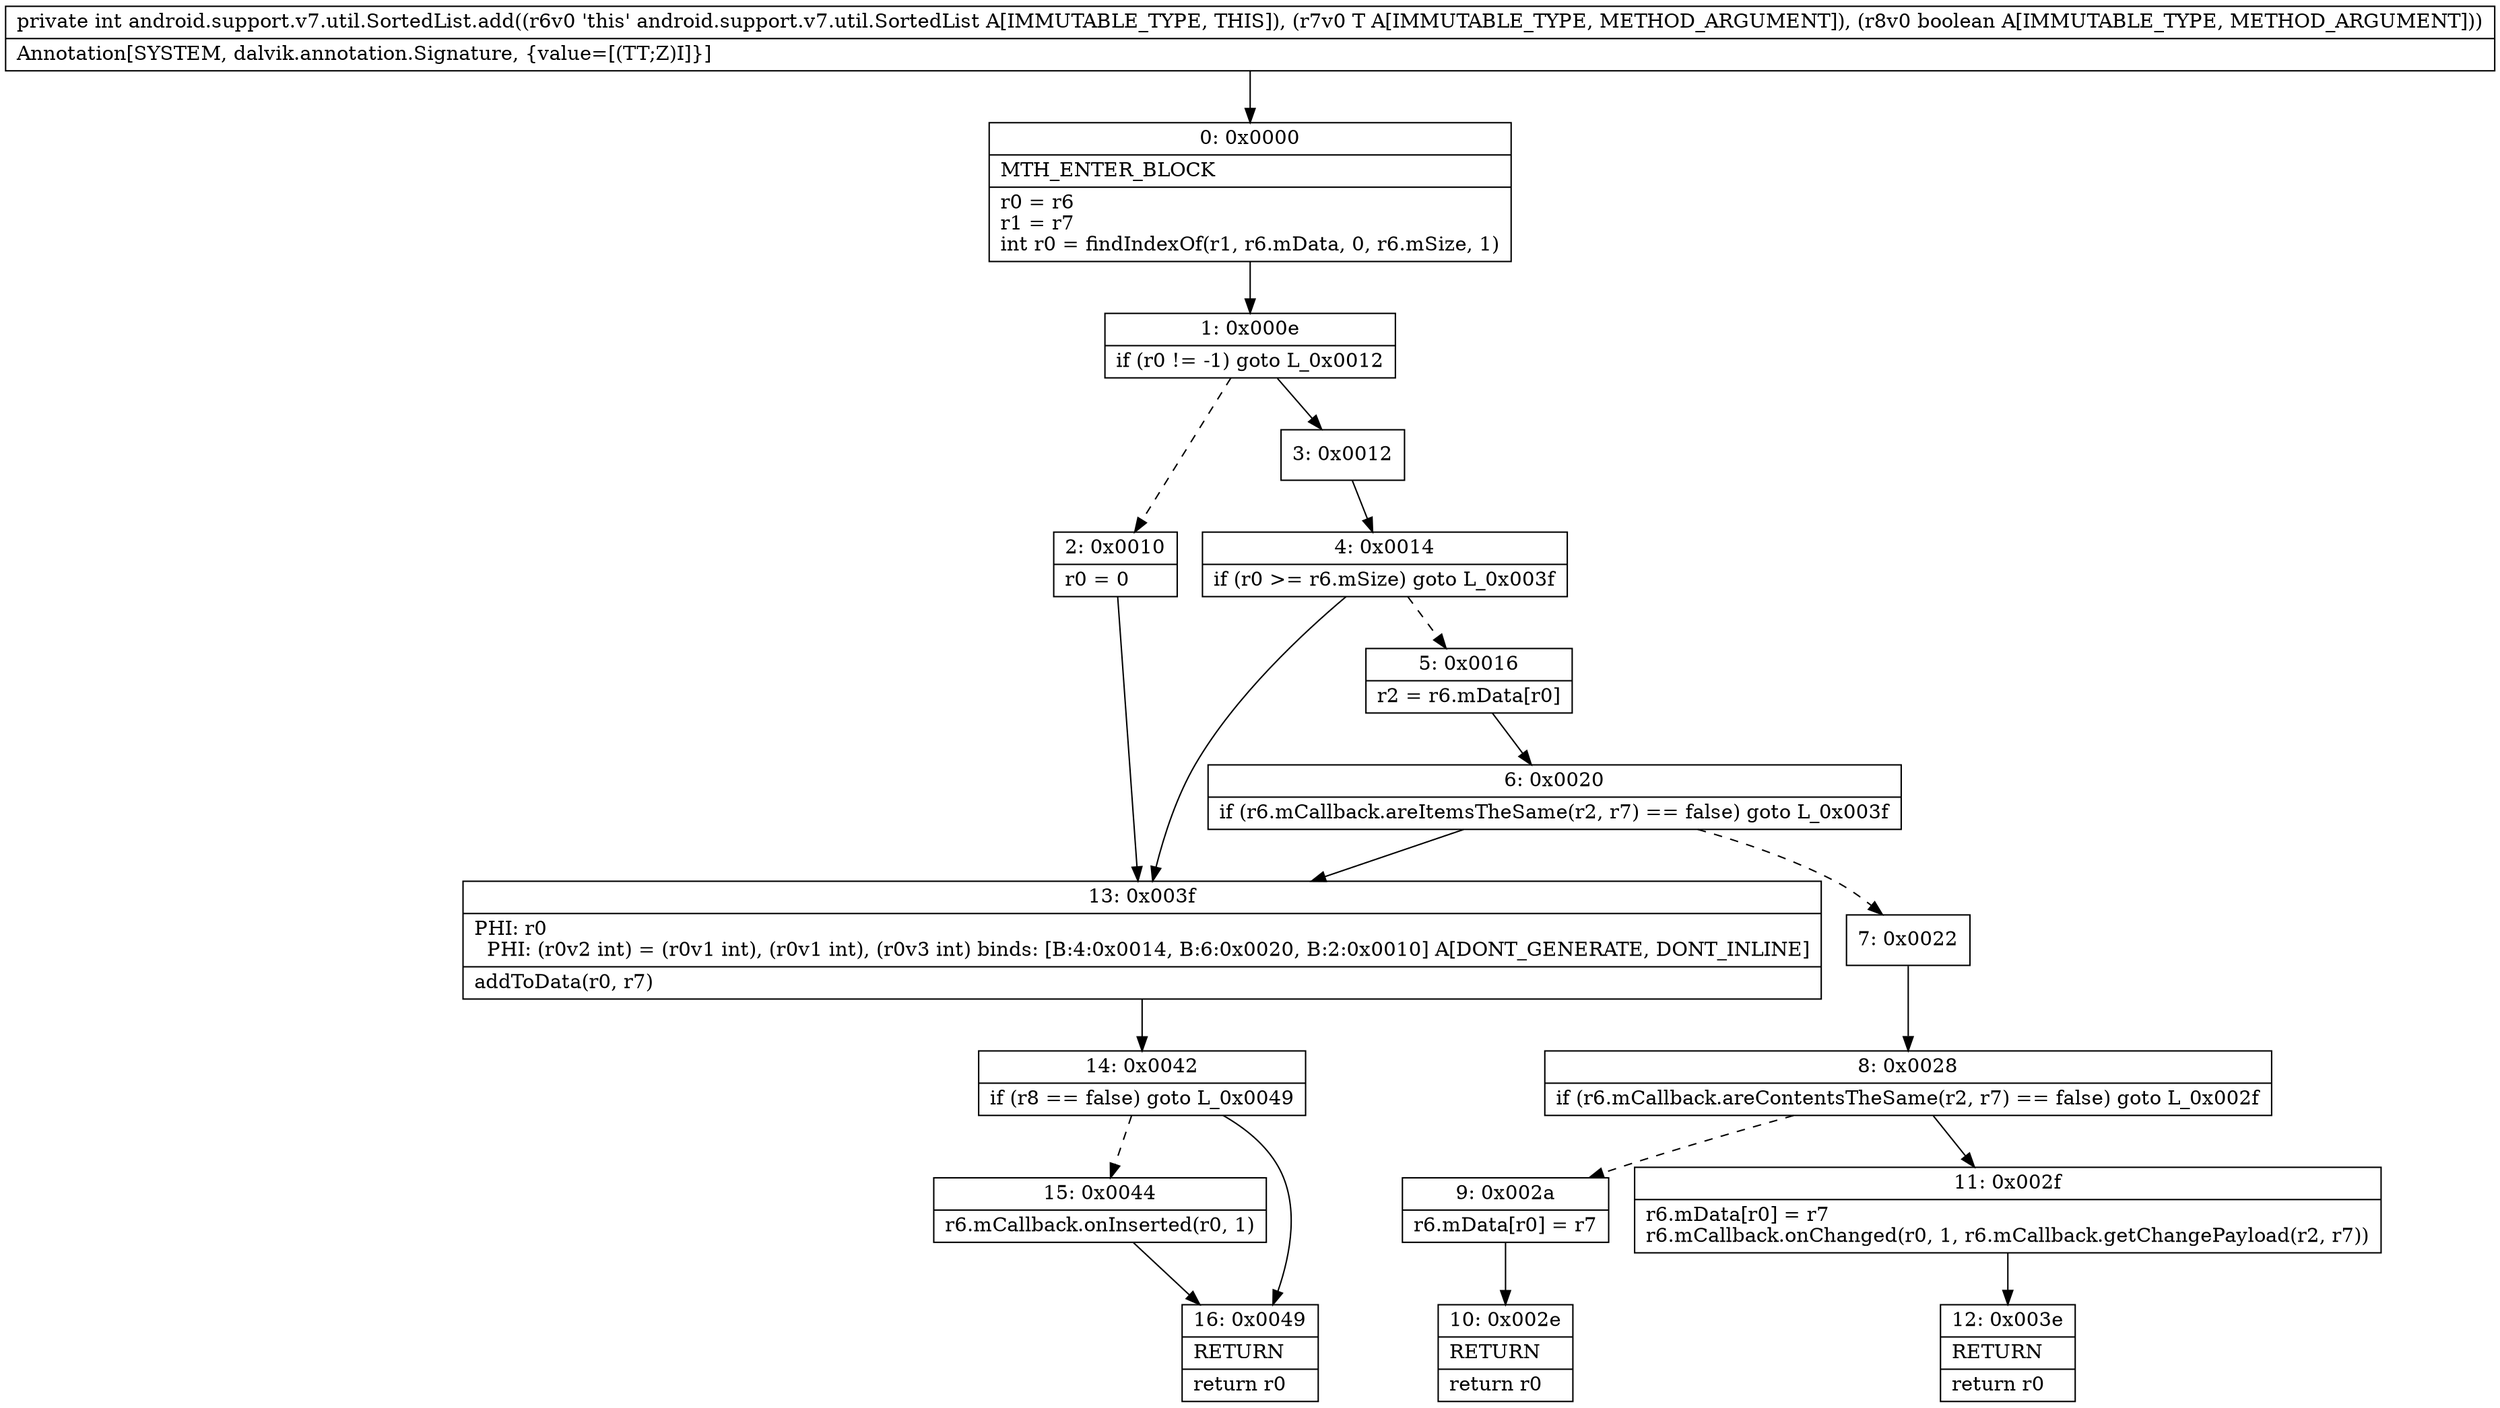 digraph "CFG forandroid.support.v7.util.SortedList.add(Ljava\/lang\/Object;Z)I" {
Node_0 [shape=record,label="{0\:\ 0x0000|MTH_ENTER_BLOCK\l|r0 = r6\lr1 = r7\lint r0 = findIndexOf(r1, r6.mData, 0, r6.mSize, 1)\l}"];
Node_1 [shape=record,label="{1\:\ 0x000e|if (r0 != \-1) goto L_0x0012\l}"];
Node_2 [shape=record,label="{2\:\ 0x0010|r0 = 0\l}"];
Node_3 [shape=record,label="{3\:\ 0x0012}"];
Node_4 [shape=record,label="{4\:\ 0x0014|if (r0 \>= r6.mSize) goto L_0x003f\l}"];
Node_5 [shape=record,label="{5\:\ 0x0016|r2 = r6.mData[r0]\l}"];
Node_6 [shape=record,label="{6\:\ 0x0020|if (r6.mCallback.areItemsTheSame(r2, r7) == false) goto L_0x003f\l}"];
Node_7 [shape=record,label="{7\:\ 0x0022}"];
Node_8 [shape=record,label="{8\:\ 0x0028|if (r6.mCallback.areContentsTheSame(r2, r7) == false) goto L_0x002f\l}"];
Node_9 [shape=record,label="{9\:\ 0x002a|r6.mData[r0] = r7\l}"];
Node_10 [shape=record,label="{10\:\ 0x002e|RETURN\l|return r0\l}"];
Node_11 [shape=record,label="{11\:\ 0x002f|r6.mData[r0] = r7\lr6.mCallback.onChanged(r0, 1, r6.mCallback.getChangePayload(r2, r7))\l}"];
Node_12 [shape=record,label="{12\:\ 0x003e|RETURN\l|return r0\l}"];
Node_13 [shape=record,label="{13\:\ 0x003f|PHI: r0 \l  PHI: (r0v2 int) = (r0v1 int), (r0v1 int), (r0v3 int) binds: [B:4:0x0014, B:6:0x0020, B:2:0x0010] A[DONT_GENERATE, DONT_INLINE]\l|addToData(r0, r7)\l}"];
Node_14 [shape=record,label="{14\:\ 0x0042|if (r8 == false) goto L_0x0049\l}"];
Node_15 [shape=record,label="{15\:\ 0x0044|r6.mCallback.onInserted(r0, 1)\l}"];
Node_16 [shape=record,label="{16\:\ 0x0049|RETURN\l|return r0\l}"];
MethodNode[shape=record,label="{private int android.support.v7.util.SortedList.add((r6v0 'this' android.support.v7.util.SortedList A[IMMUTABLE_TYPE, THIS]), (r7v0 T A[IMMUTABLE_TYPE, METHOD_ARGUMENT]), (r8v0 boolean A[IMMUTABLE_TYPE, METHOD_ARGUMENT]))  | Annotation[SYSTEM, dalvik.annotation.Signature, \{value=[(TT;Z)I]\}]\l}"];
MethodNode -> Node_0;
Node_0 -> Node_1;
Node_1 -> Node_2[style=dashed];
Node_1 -> Node_3;
Node_2 -> Node_13;
Node_3 -> Node_4;
Node_4 -> Node_5[style=dashed];
Node_4 -> Node_13;
Node_5 -> Node_6;
Node_6 -> Node_7[style=dashed];
Node_6 -> Node_13;
Node_7 -> Node_8;
Node_8 -> Node_9[style=dashed];
Node_8 -> Node_11;
Node_9 -> Node_10;
Node_11 -> Node_12;
Node_13 -> Node_14;
Node_14 -> Node_15[style=dashed];
Node_14 -> Node_16;
Node_15 -> Node_16;
}

